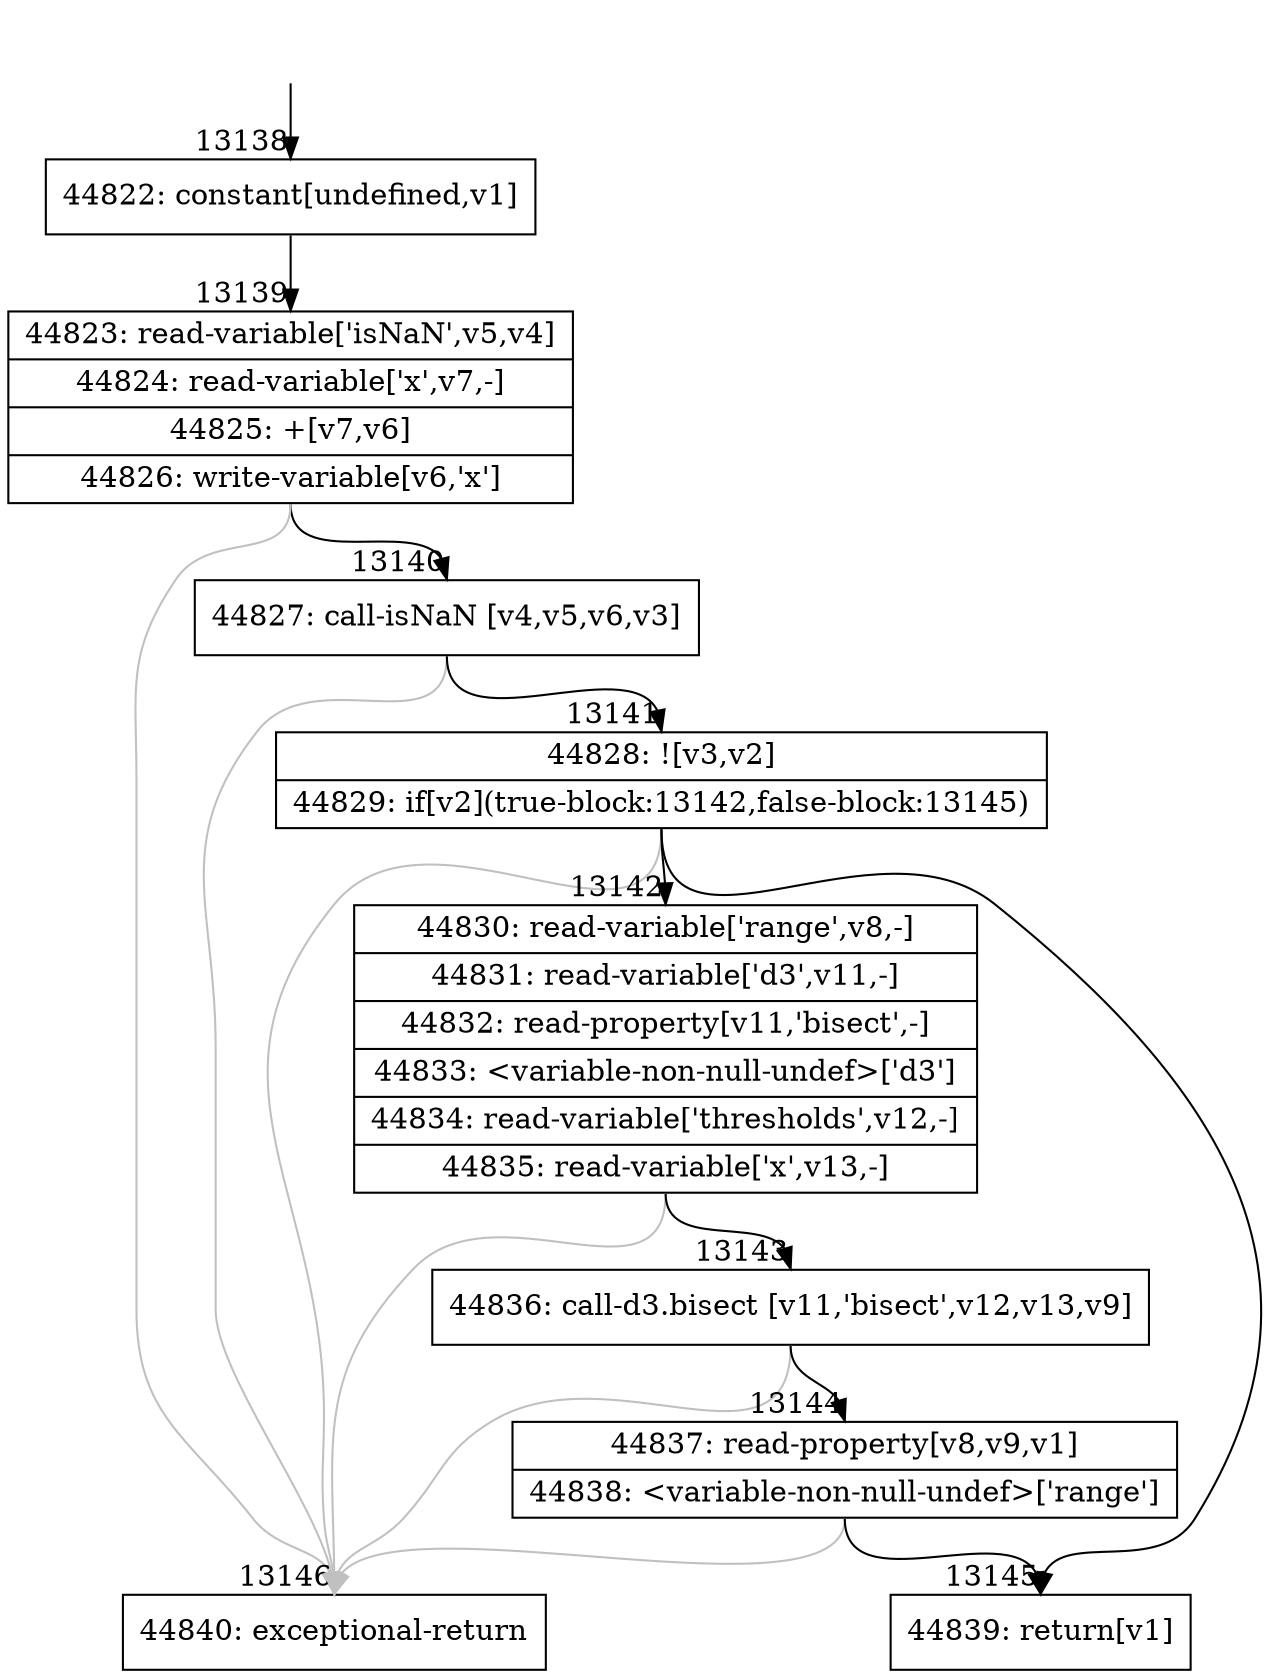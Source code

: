 digraph {
rankdir="TD"
BB_entry1221[shape=none,label=""];
BB_entry1221 -> BB13138 [tailport=s, headport=n, headlabel="    13138"]
BB13138 [shape=record label="{44822: constant[undefined,v1]}" ] 
BB13138 -> BB13139 [tailport=s, headport=n, headlabel="      13139"]
BB13139 [shape=record label="{44823: read-variable['isNaN',v5,v4]|44824: read-variable['x',v7,-]|44825: +[v7,v6]|44826: write-variable[v6,'x']}" ] 
BB13139 -> BB13140 [tailport=s, headport=n, headlabel="      13140"]
BB13139 -> BB13146 [tailport=s, headport=n, color=gray, headlabel="      13146"]
BB13140 [shape=record label="{44827: call-isNaN [v4,v5,v6,v3]}" ] 
BB13140 -> BB13141 [tailport=s, headport=n, headlabel="      13141"]
BB13140 -> BB13146 [tailport=s, headport=n, color=gray]
BB13141 [shape=record label="{44828: ![v3,v2]|44829: if[v2](true-block:13142,false-block:13145)}" ] 
BB13141 -> BB13142 [tailport=s, headport=n, headlabel="      13142"]
BB13141 -> BB13145 [tailport=s, headport=n, headlabel="      13145"]
BB13141 -> BB13146 [tailport=s, headport=n, color=gray]
BB13142 [shape=record label="{44830: read-variable['range',v8,-]|44831: read-variable['d3',v11,-]|44832: read-property[v11,'bisect',-]|44833: \<variable-non-null-undef\>['d3']|44834: read-variable['thresholds',v12,-]|44835: read-variable['x',v13,-]}" ] 
BB13142 -> BB13143 [tailport=s, headport=n, headlabel="      13143"]
BB13142 -> BB13146 [tailport=s, headport=n, color=gray]
BB13143 [shape=record label="{44836: call-d3.bisect [v11,'bisect',v12,v13,v9]}" ] 
BB13143 -> BB13144 [tailport=s, headport=n, headlabel="      13144"]
BB13143 -> BB13146 [tailport=s, headport=n, color=gray]
BB13144 [shape=record label="{44837: read-property[v8,v9,v1]|44838: \<variable-non-null-undef\>['range']}" ] 
BB13144 -> BB13145 [tailport=s, headport=n]
BB13144 -> BB13146 [tailport=s, headport=n, color=gray]
BB13145 [shape=record label="{44839: return[v1]}" ] 
BB13146 [shape=record label="{44840: exceptional-return}" ] 
//#$~ 7830
}
